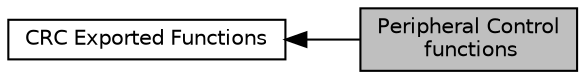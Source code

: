 digraph "Peripheral Control functions"
{
  edge [fontname="Helvetica",fontsize="10",labelfontname="Helvetica",labelfontsize="10"];
  node [fontname="Helvetica",fontsize="10",shape=box];
  rankdir=LR;
  Node1 [label="Peripheral Control\l functions",height=0.2,width=0.4,color="black", fillcolor="grey75", style="filled", fontcolor="black",tooltip=" "];
  Node2 [label="CRC Exported Functions",height=0.2,width=0.4,color="black", fillcolor="white", style="filled",URL="$group___c_r_c___exported___functions.html",tooltip=" "];
  Node2->Node1 [shape=plaintext, dir="back", style="solid"];
}
